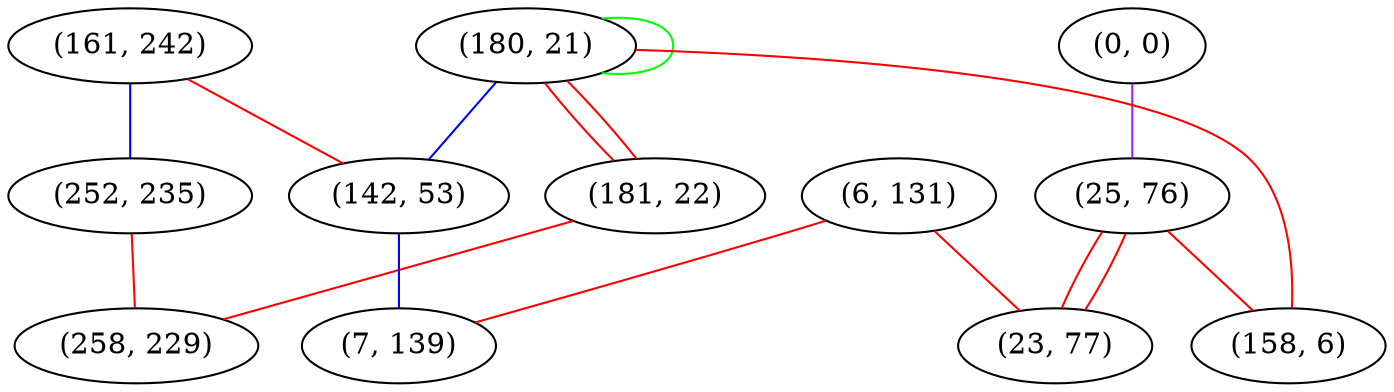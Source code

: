 graph "" {
"(161, 242)";
"(0, 0)";
"(252, 235)";
"(180, 21)";
"(25, 76)";
"(6, 131)";
"(181, 22)";
"(142, 53)";
"(7, 139)";
"(258, 229)";
"(23, 77)";
"(158, 6)";
"(161, 242)" -- "(252, 235)"  [color=blue, key=0, weight=3];
"(161, 242)" -- "(142, 53)"  [color=red, key=0, weight=1];
"(0, 0)" -- "(25, 76)"  [color=purple, key=0, weight=4];
"(252, 235)" -- "(258, 229)"  [color=red, key=0, weight=1];
"(180, 21)" -- "(181, 22)"  [color=red, key=0, weight=1];
"(180, 21)" -- "(181, 22)"  [color=red, key=1, weight=1];
"(180, 21)" -- "(180, 21)"  [color=green, key=0, weight=2];
"(180, 21)" -- "(142, 53)"  [color=blue, key=0, weight=3];
"(180, 21)" -- "(158, 6)"  [color=red, key=0, weight=1];
"(25, 76)" -- "(23, 77)"  [color=red, key=0, weight=1];
"(25, 76)" -- "(23, 77)"  [color=red, key=1, weight=1];
"(25, 76)" -- "(158, 6)"  [color=red, key=0, weight=1];
"(6, 131)" -- "(7, 139)"  [color=red, key=0, weight=1];
"(6, 131)" -- "(23, 77)"  [color=red, key=0, weight=1];
"(181, 22)" -- "(258, 229)"  [color=red, key=0, weight=1];
"(142, 53)" -- "(7, 139)"  [color=blue, key=0, weight=3];
}
